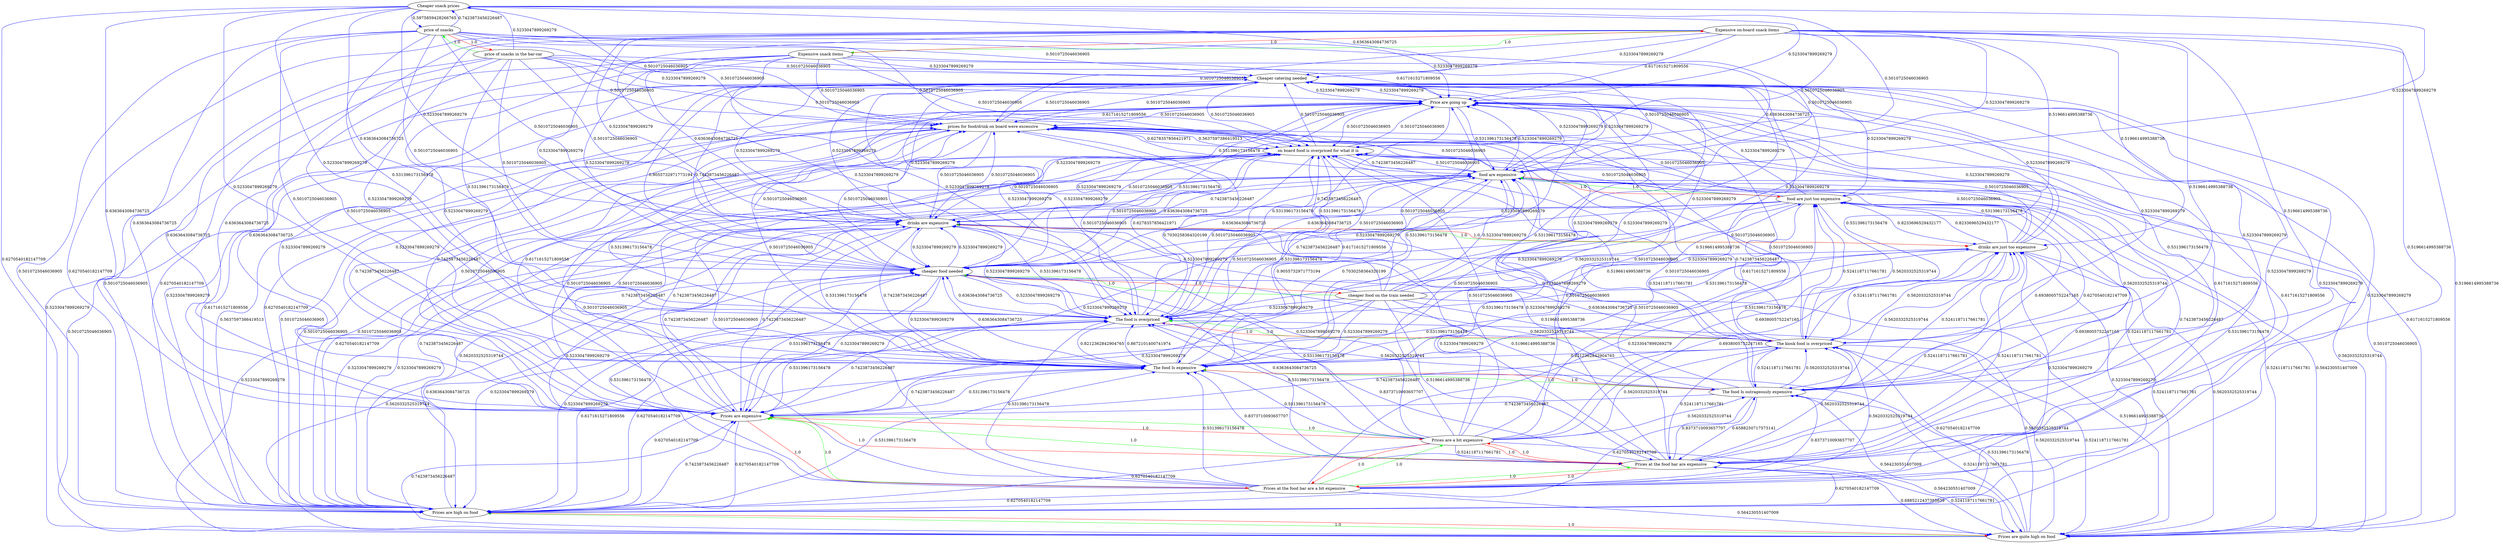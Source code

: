 digraph rawGraph {
"Cheaper catering needed";"Cheaper snack prices";"Expensive on-board snack items";"Expensive snack items";"Price are going up";"Prices are quite high on food";"Prices are high on food";"Prices at the food bar are a bit expensive";"Prices at the food bar are expensive";"Prices are expensive";"Prices are a bit expensive";"The food Is outrageously expensive";"The food Is expensive";"The kiosk food is overpriced";"The food is overpriced";"cheaper food on the train needed";"cheaper food needed";"drinks are just too expensive";"drinks are expensive";"food are just too expensive";"food are expensive";"on board food is overpriced for what it is";"price of snacks in the bar-car";"price of snacks";"prices for food/drink on board were excessive";"Cheaper snack prices" -> "Cheaper catering needed" [label=0.6363643084736725] [color=blue]
"Expensive on-board snack items" -> "Expensive snack items" [label=1.0] [color=green]
"Expensive snack items" -> "Expensive on-board snack items" [label=1.0] [color=red]
"Cheaper snack prices" -> "Price are going up" [label=0.5233047899269279] [color=blue]
"Prices are quite high on food" -> "Prices are high on food" [label=1.0] [color=green]
"Prices are high on food" -> "Prices are quite high on food" [label=1.0] [color=red]
"Prices are high on food" -> "Price are going up" [label=0.6171615271809556] [color=blue]
"Prices are quite high on food" -> "Price are going up" [label=0.6171615271809556] [color=blue]
"Prices at the food bar are a bit expensive" -> "Prices at the food bar are expensive" [label=1.0] [color=green]
"Prices at the food bar are expensive" -> "Prices are expensive" [label=1.0] [color=green]
"Prices at the food bar are a bit expensive" -> "Prices are a bit expensive" [label=1.0] [color=green]
"Prices are a bit expensive" -> "Prices are expensive" [label=1.0] [color=green]
"Prices at the food bar are a bit expensive" -> "Prices are expensive" [label=1.0] [color=green]
"Prices at the food bar are expensive" -> "Prices at the food bar are a bit expensive" [label=1.0] [color=red]
"Prices at the food bar are expensive" -> "Prices are a bit expensive" [label=1.0] [color=red]
"Prices are expensive" -> "Prices at the food bar are a bit expensive" [label=1.0] [color=red]
"Prices are expensive" -> "Prices at the food bar are expensive" [label=1.0] [color=red]
"Prices are expensive" -> "Prices are a bit expensive" [label=1.0] [color=red]
"Prices are a bit expensive" -> "Prices at the food bar are a bit expensive" [label=1.0] [color=red]
"Prices are a bit expensive" -> "Prices at the food bar are expensive" [label=1.0] [color=red]
"Expensive snack items" -> "Prices are expensive" [label=0.6363643084736725] [color=blue]
"Prices are high on food" -> "Prices are expensive" [label=0.7423873456226487] [color=blue]
"Prices are expensive" -> "Prices are high on food" [label=0.6270540182147709] [color=blue]
"Prices are a bit expensive" -> "Prices are quite high on food" [label=0.564230551407009] [color=blue]
"Prices at the food bar are expensive" -> "Prices are quite high on food" [label=0.6885212437385639] [color=blue]
"Price are going up" -> "Prices are expensive" [label=0.7423873456226487] [color=blue]
"Prices are expensive" -> "Price are going up" [label=0.6171615271809556] [color=blue]
"Cheaper snack prices" -> "Prices are expensive" [label=0.6363643084736725] [color=blue]
"Cheaper snack prices" -> "Prices are high on food" [label=0.6270540182147709] [color=blue]
"Expensive on-board snack items" -> "Prices are expensive" [label=0.6363643084736725] [color=blue]
"Expensive snack items" -> "Prices are high on food" [label=0.6270540182147709] [color=blue]
"Expensive snack items" -> "Price are going up" [label=0.6171615271809556] [color=blue]
"Price are going up" -> "Prices are high on food" [label=0.6270540182147709] [color=blue]
"Prices are quite high on food" -> "Prices are expensive" [label=0.7423873456226487] [color=blue]
"Prices at the food bar are a bit expensive" -> "Prices are high on food" [label=0.6270540182147709] [color=blue]
"Prices at the food bar are a bit expensive" -> "Price are going up" [label=0.6171615271809556] [color=blue]
"Prices at the food bar are a bit expensive" -> "Prices are quite high on food" [label=0.564230551407009] [color=blue]
"Prices at the food bar are expensive" -> "Prices are high on food" [label=0.6270540182147709] [color=blue]
"Prices at the food bar are expensive" -> "Price are going up" [label=0.6171615271809556] [color=blue]
"Prices are a bit expensive" -> "Prices are high on food" [label=0.6270540182147709] [color=blue]
"Prices are a bit expensive" -> "Price are going up" [label=0.6171615271809556] [color=blue]
"Expensive on-board snack items" -> "Prices are high on food" [label=0.6270540182147709] [color=blue]
"Expensive on-board snack items" -> "Price are going up" [label=0.6171615271809556] [color=blue]
"The food Is outrageously expensive" -> "The food Is expensive" [label=1.0] [color=green]
"The food Is expensive" -> "The food Is outrageously expensive" [label=1.0] [color=red]
"Expensive snack items" -> "The food Is expensive" [label=0.5233047899269279] [color=blue]
"Cheaper catering needed" -> "The food Is expensive" [label=0.5233047899269279] [color=blue]
"Prices are expensive" -> "The food Is expensive" [label=0.531396173156478] [color=blue]
"The food Is expensive" -> "Prices are expensive" [label=0.7423873456226487] [color=blue]
"Prices at the food bar are expensive" -> "The food Is outrageously expensive" [label=0.8373710093657707] [color=blue]
"The food Is outrageously expensive" -> "Prices at the food bar are expensive" [label=0.6588250717573141] [color=blue]
"Prices are high on food" -> "The food Is expensive" [label=0.531396173156478] [color=blue]
"The food Is expensive" -> "Prices are high on food" [label=0.6270540182147709] [color=blue]
"The food Is outrageously expensive" -> "Prices are quite high on food" [label=0.564230551407009] [color=blue]
"Cheaper catering needed" -> "Prices are expensive" [label=0.5233047899269279] [color=blue]
"Cheaper catering needed" -> "Prices are high on food" [label=0.5233047899269279] [color=blue]
"Cheaper snack prices" -> "The food Is expensive" [label=0.5233047899269279] [color=blue]
"Expensive on-board snack items" -> "The food Is expensive" [label=0.5233047899269279] [color=blue]
"Price are going up" -> "The food Is expensive" [label=0.531396173156478] [color=blue]
"Prices are quite high on food" -> "The food Is expensive" [label=0.531396173156478] [color=blue]
"Prices at the food bar are a bit expensive" -> "The food Is outrageously expensive" [label=0.8373710093657707] [color=blue]
"Prices at the food bar are a bit expensive" -> "The food Is expensive" [label=0.531396173156478] [color=blue]
"Prices at the food bar are expensive" -> "The food Is expensive" [label=0.8373710093657707] [color=blue]
"Prices are a bit expensive" -> "The food Is expensive" [label=0.531396173156478] [color=blue]
"The food Is outrageously expensive" -> "Prices are expensive" [label=0.7423873456226487] [color=blue]
"The food Is outrageously expensive" -> "Prices are high on food" [label=0.6270540182147709] [color=blue]
"The food Is outrageously expensive" -> "Price are going up" [label=0.531396173156478] [color=blue]
"The food Is expensive" -> "Price are going up" [label=0.531396173156478] [color=blue]
"Cheaper catering needed" -> "Price are going up" [label=0.5233047899269279] [color=blue]
"The kiosk food is overpriced" -> "The food is overpriced" [label=1.0] [color=green]
"The food is overpriced" -> "The kiosk food is overpriced" [label=1.0] [color=red]
"The food Is expensive" -> "The food is overpriced" [label=0.8672101400741974] [color=blue]
"The food is overpriced" -> "The food Is expensive" [label=0.8212362842904765] [color=blue]
"The food Is outrageously expensive" -> "The kiosk food is overpriced" [label=0.5620332525319744] [color=blue]
"Cheaper catering needed" -> "The food is overpriced" [label=0.5233047899269279] [color=blue]
"Prices are high on food" -> "The food is overpriced" [label=0.6171615271809556] [color=blue]
"Prices are quite high on food" -> "The kiosk food is overpriced" [label=0.5620332525319744] [color=blue]
"Cheaper snack prices" -> "The food is overpriced" [label=0.5233047899269279] [color=blue]
"Expensive on-board snack items" -> "The food is overpriced" [label=0.5233047899269279] [color=blue]
"Expensive snack items" -> "The food is overpriced" [label=0.5233047899269279] [color=blue]
"Price are going up" -> "The food is overpriced" [label=0.531396173156478] [color=blue]
"Prices are quite high on food" -> "The food is overpriced" [label=0.5620332525319744] [color=blue]
"Prices at the food bar are a bit expensive" -> "The food is overpriced" [label=0.531396173156478] [color=blue]
"Prices at the food bar are a bit expensive" -> "The kiosk food is overpriced" [label=0.5620332525319744] [color=blue]
"Prices at the food bar are expensive" -> "The food is overpriced" [label=0.8373710093657707] [color=blue]
"Prices at the food bar are expensive" -> "The kiosk food is overpriced" [label=0.5620332525319744] [color=blue]
"Prices are expensive" -> "The food is overpriced" [label=0.531396173156478] [color=blue]
"Prices are a bit expensive" -> "The food is overpriced" [label=0.531396173156478] [color=blue]
"Prices are a bit expensive" -> "The kiosk food is overpriced" [label=0.5620332525319744] [color=blue]
"The food Is outrageously expensive" -> "The food is overpriced" [label=0.5620332525319744] [color=blue]
"The kiosk food is overpriced" -> "The food Is expensive" [label=0.8212362842904765] [color=blue]
"The food is overpriced" -> "Prices are expensive" [label=0.7423873456226487] [color=blue]
"The food is overpriced" -> "Prices are high on food" [label=0.6270540182147709] [color=blue]
"The food is overpriced" -> "Price are going up" [label=0.531396173156478] [color=blue]
"The kiosk food is overpriced" -> "Prices are expensive" [label=0.7423873456226487] [color=blue]
"The kiosk food is overpriced" -> "Prices are high on food" [label=0.6270540182147709] [color=blue]
"The kiosk food is overpriced" -> "Price are going up" [label=0.531396173156478] [color=blue]
"cheaper food on the train needed" -> "cheaper food needed" [label=1.0] [color=green]
"cheaper food needed" -> "cheaper food on the train needed" [label=1.0] [color=red]
"cheaper food needed" -> "The food is overpriced" [label=0.5233047899269279] [color=blue]
"The food is overpriced" -> "cheaper food needed" [label=0.6363643084736725] [color=blue]
"cheaper food needed" -> "The food Is expensive" [label=0.5233047899269279] [color=blue]
"The food Is expensive" -> "cheaper food needed" [label=0.6363643084736725] [color=blue]
"cheaper food needed" -> "Cheaper catering needed" [label=0.7423873456226487] [color=blue]
"Cheaper catering needed" -> "cheaper food needed" [label=0.9055732971773194] [color=blue]
"Prices are high on food" -> "cheaper food needed" [label=0.6363643084736725] [color=blue]
"Cheaper snack prices" -> "cheaper food needed" [label=0.6363643084736725] [color=blue]
"Expensive on-board snack items" -> "cheaper food needed" [label=0.5233047899269279] [color=blue]
"Expensive snack items" -> "cheaper food needed" [label=0.5233047899269279] [color=blue]
"Price are going up" -> "cheaper food needed" [label=0.531396173156478] [color=blue]
"Prices are quite high on food" -> "cheaper food needed" [label=0.5620332525319744] [color=blue]
"Prices are high on food" -> "Cheaper catering needed" [label=0.5233047899269279] [color=blue]
"Prices at the food bar are a bit expensive" -> "Cheaper catering needed" [label=0.5233047899269279] [color=blue]
"Prices at the food bar are a bit expensive" -> "cheaper food needed" [label=0.531396173156478] [color=blue]
"Prices at the food bar are expensive" -> "Cheaper catering needed" [label=0.5233047899269279] [color=blue]
"Prices at the food bar are expensive" -> "cheaper food needed" [label=0.6363643084736725] [color=blue]
"Prices are expensive" -> "Cheaper catering needed" [label=0.5233047899269279] [color=blue]
"Prices are expensive" -> "cheaper food needed" [label=0.531396173156478] [color=blue]
"Prices are a bit expensive" -> "Cheaper catering needed" [label=0.5233047899269279] [color=blue]
"Prices are a bit expensive" -> "cheaper food needed" [label=0.531396173156478] [color=blue]
"The food Is outrageously expensive" -> "Cheaper catering needed" [label=0.5233047899269279] [color=blue]
"The food Is outrageously expensive" -> "cheaper food needed" [label=0.5620332525319744] [color=blue]
"The food Is expensive" -> "Cheaper catering needed" [label=0.5233047899269279] [color=blue]
"The kiosk food is overpriced" -> "Cheaper catering needed" [label=0.5233047899269279] [color=blue]
"The kiosk food is overpriced" -> "cheaper food needed" [label=0.6363643084736725] [color=blue]
"The food is overpriced" -> "Cheaper catering needed" [label=0.5233047899269279] [color=blue]
"cheaper food on the train needed" -> "The food is overpriced" [label=0.5233047899269279] [color=blue]
"cheaper food on the train needed" -> "The food Is expensive" [label=0.5233047899269279] [color=blue]
"cheaper food on the train needed" -> "Cheaper catering needed" [label=0.5233047899269279] [color=blue]
"cheaper food needed" -> "Prices are expensive" [label=0.5233047899269279] [color=blue]
"cheaper food needed" -> "Prices are high on food" [label=0.5233047899269279] [color=blue]
"cheaper food needed" -> "Price are going up" [label=0.5233047899269279] [color=blue]
"Expensive on-board snack items" -> "Cheaper catering needed" [label=0.5233047899269279] [color=blue]
"Expensive snack items" -> "Cheaper catering needed" [label=0.5233047899269279] [color=blue]
"Price are going up" -> "Cheaper catering needed" [label=0.5233047899269279] [color=blue]
"Prices are quite high on food" -> "Cheaper catering needed" [label=0.5233047899269279] [color=blue]
"cheaper food on the train needed" -> "Prices are expensive" [label=0.5233047899269279] [color=blue]
"cheaper food on the train needed" -> "Prices are high on food" [label=0.5233047899269279] [color=blue]
"cheaper food on the train needed" -> "Price are going up" [label=0.5233047899269279] [color=blue]
"drinks are just too expensive" -> "drinks are expensive" [label=1.0] [color=green]
"drinks are expensive" -> "drinks are just too expensive" [label=1.0] [color=red]
"Expensive snack items" -> "drinks are expensive" [label=0.6363643084736725] [color=blue]
"Expensive on-board snack items" -> "drinks are just too expensive" [label=0.5196614995388736] [color=blue]
"drinks are expensive" -> "The food Is expensive" [label=0.531396173156478] [color=blue]
"The food Is expensive" -> "drinks are expensive" [label=0.7423873456226487] [color=blue]
"The food Is outrageously expensive" -> "drinks are just too expensive" [label=0.5241187117661781] [color=blue]
"Prices are expensive" -> "drinks are expensive" [label=0.7423873456226487] [color=blue]
"drinks are expensive" -> "Prices are expensive" [label=0.7423873456226487] [color=blue]
"Prices are a bit expensive" -> "drinks are just too expensive" [label=0.6938005752247165] [color=blue]
"Prices at the food bar are expensive" -> "drinks are just too expensive" [label=0.5241187117661781] [color=blue]
"Cheaper catering needed" -> "drinks are expensive" [label=0.5233047899269279] [color=blue]
"Cheaper snack prices" -> "drinks are expensive" [label=0.5233047899269279] [color=blue]
"Expensive on-board snack items" -> "drinks are expensive" [label=0.5233047899269279] [color=blue]
"Price are going up" -> "drinks are expensive" [label=0.5233047899269279] [color=blue]
"Prices are quite high on food" -> "drinks are expensive" [label=0.5233047899269279] [color=blue]
"Prices are high on food" -> "drinks are expensive" [label=0.5233047899269279] [color=blue]
"Prices at the food bar are a bit expensive" -> "drinks are just too expensive" [label=0.5233047899269279] [color=blue]
"Prices at the food bar are a bit expensive" -> "drinks are expensive" [label=0.5233047899269279] [color=blue]
"Prices at the food bar are expensive" -> "drinks are expensive" [label=0.5233047899269279] [color=blue]
"Prices are a bit expensive" -> "drinks are expensive" [label=0.5233047899269279] [color=blue]
"The food Is outrageously expensive" -> "drinks are expensive" [label=0.5233047899269279] [color=blue]
"The kiosk food is overpriced" -> "drinks are expensive" [label=0.5233047899269279] [color=blue]
"The food is overpriced" -> "drinks are expensive" [label=0.5233047899269279] [color=blue]
"cheaper food on the train needed" -> "drinks are expensive" [label=0.5233047899269279] [color=blue]
"cheaper food needed" -> "drinks are expensive" [label=0.5233047899269279] [color=blue]
"drinks are just too expensive" -> "The food Is expensive" [label=0.531396173156478] [color=blue]
"drinks are just too expensive" -> "Prices are expensive" [label=0.531396173156478] [color=blue]
"drinks are expensive" -> "The food is overpriced" [label=0.531396173156478] [color=blue]
"drinks are expensive" -> "Cheaper catering needed" [label=0.5233047899269279] [color=blue]
"drinks are expensive" -> "Prices are high on food" [label=0.5233047899269279] [color=blue]
"drinks are expensive" -> "cheaper food needed" [label=0.5233047899269279] [color=blue]
"drinks are expensive" -> "Price are going up" [label=0.5233047899269279] [color=blue]
"drinks are just too expensive" -> "The food is overpriced" [label=0.531396173156478] [color=blue]
"drinks are just too expensive" -> "Cheaper catering needed" [label=0.5233047899269279] [color=blue]
"drinks are just too expensive" -> "Prices are high on food" [label=0.5233047899269279] [color=blue]
"drinks are just too expensive" -> "cheaper food needed" [label=0.5233047899269279] [color=blue]
"drinks are just too expensive" -> "Price are going up" [label=0.5233047899269279] [color=blue]
"food are just too expensive" -> "food are expensive" [label=1.0] [color=green]
"food are expensive" -> "food are just too expensive" [label=1.0] [color=red]
"food are expensive" -> "The food is overpriced" [label=0.6171615271809556] [color=blue]
"The food is overpriced" -> "food are expensive" [label=0.7423873456226487] [color=blue]
"The kiosk food is overpriced" -> "food are just too expensive" [label=0.5241187117661781] [color=blue]
"food are just too expensive" -> "The kiosk food is overpriced" [label=0.5620332525319744] [color=blue]
"Expensive snack items" -> "food are expensive" [label=0.6363643084736725] [color=blue]
"Expensive on-board snack items" -> "food are just too expensive" [label=0.5196614995388736] [color=blue]
"food are expensive" -> "The food Is expensive" [label=0.7030258364320199] [color=blue]
"The food Is expensive" -> "food are expensive" [label=0.9055732971773194] [color=blue]
"The food Is outrageously expensive" -> "food are just too expensive" [label=0.6938005752247165] [color=blue]
"food are just too expensive" -> "The food Is outrageously expensive" [label=0.6270540182147709] [color=blue]
"food are expensive" -> "Prices are expensive" [label=0.7423873456226487] [color=blue]
"Prices are expensive" -> "food are expensive" [label=0.7423873456226487] [color=blue]
"Prices are a bit expensive" -> "food are just too expensive" [label=0.6938005752247165] [color=blue]
"Prices at the food bar are expensive" -> "food are just too expensive" [label=0.6938005752247165] [color=blue]
"food are expensive" -> "cheaper food needed" [label=0.6363643084736725] [color=blue]
"cheaper food needed" -> "food are expensive" [label=0.6363643084736725] [color=blue]
"cheaper food on the train needed" -> "food are just too expensive" [label=0.5196614995388736] [color=blue]
"food are expensive" -> "Prices are high on food" [label=0.6270540182147709] [color=blue]
"Prices are high on food" -> "food are expensive" [label=0.7423873456226487] [color=blue]
"Prices are quite high on food" -> "food are just too expensive" [label=0.5241187117661781] [color=blue]
"food are just too expensive" -> "Prices are quite high on food" [label=0.564230551407009] [color=blue]
"food are expensive" -> "drinks are expensive" [label=0.7423873456226487] [color=blue]
"drinks are expensive" -> "food are expensive" [label=0.7423873456226487] [color=blue]
"drinks are just too expensive" -> "food are just too expensive" [label=0.8233696529432177] [color=blue]
"food are just too expensive" -> "drinks are just too expensive" [label=0.8233696529432177] [color=blue]
"Cheaper catering needed" -> "food are expensive" [label=0.5233047899269279] [color=blue]
"Cheaper snack prices" -> "food are expensive" [label=0.5233047899269279] [color=blue]
"Expensive on-board snack items" -> "The kiosk food is overpriced" [label=0.5196614995388736] [color=blue]
"Expensive on-board snack items" -> "The food Is outrageously expensive" [label=0.5196614995388736] [color=blue]
"Expensive on-board snack items" -> "food are expensive" [label=0.5233047899269279] [color=blue]
"Expensive on-board snack items" -> "Prices are quite high on food" [label=0.5196614995388736] [color=blue]
"Price are going up" -> "food are expensive" [label=0.531396173156478] [color=blue]
"Prices are quite high on food" -> "The food Is outrageously expensive" [label=0.5241187117661781] [color=blue]
"Prices are quite high on food" -> "food are expensive" [label=0.5620332525319744] [color=blue]
"Prices are quite high on food" -> "drinks are just too expensive" [label=0.5241187117661781] [color=blue]
"Prices at the food bar are a bit expensive" -> "food are expensive" [label=0.531396173156478] [color=blue]
"Prices at the food bar are a bit expensive" -> "food are just too expensive" [label=0.5233047899269279] [color=blue]
"Prices at the food bar are expensive" -> "food are expensive" [label=0.7423873456226487] [color=blue]
"Prices are a bit expensive" -> "The food Is outrageously expensive" [label=0.5620332525319744] [color=blue]
"Prices are a bit expensive" -> "food are expensive" [label=0.531396173156478] [color=blue]
"The food Is outrageously expensive" -> "food are expensive" [label=0.5620332525319744] [color=blue]
"The kiosk food is overpriced" -> "The food Is outrageously expensive" [label=0.5241187117661781] [color=blue]
"The kiosk food is overpriced" -> "food are expensive" [label=0.7423873456226487] [color=blue]
"The kiosk food is overpriced" -> "Prices are quite high on food" [label=0.5241187117661781] [color=blue]
"The kiosk food is overpriced" -> "drinks are just too expensive" [label=0.5241187117661781] [color=blue]
"cheaper food on the train needed" -> "The kiosk food is overpriced" [label=0.5196614995388736] [color=blue]
"cheaper food on the train needed" -> "The food Is outrageously expensive" [label=0.5196614995388736] [color=blue]
"cheaper food on the train needed" -> "food are expensive" [label=0.5233047899269279] [color=blue]
"cheaper food on the train needed" -> "Prices are quite high on food" [label=0.5196614995388736] [color=blue]
"cheaper food on the train needed" -> "drinks are just too expensive" [label=0.5196614995388736] [color=blue]
"drinks are just too expensive" -> "The kiosk food is overpriced" [label=0.5620332525319744] [color=blue]
"drinks are just too expensive" -> "The food Is outrageously expensive" [label=0.5620332525319744] [color=blue]
"drinks are just too expensive" -> "food are expensive" [label=0.531396173156478] [color=blue]
"drinks are just too expensive" -> "Prices are quite high on food" [label=0.5620332525319744] [color=blue]
"food are just too expensive" -> "The food is overpriced" [label=0.5620332525319744] [color=blue]
"food are just too expensive" -> "The food Is expensive" [label=0.5241187117661781] [color=blue]
"food are just too expensive" -> "Cheaper catering needed" [label=0.5233047899269279] [color=blue]
"food are just too expensive" -> "Prices are expensive" [label=0.5233047899269279] [color=blue]
"food are just too expensive" -> "cheaper food needed" [label=0.5233047899269279] [color=blue]
"food are just too expensive" -> "Prices are high on food" [label=0.5620332525319744] [color=blue]
"food are just too expensive" -> "Price are going up" [label=0.5233047899269279] [color=blue]
"food are just too expensive" -> "drinks are expensive" [label=0.5233047899269279] [color=blue]
"food are just too expensive" -> "Prices at the food bar are expensive" [label=0.5241187117661781] [color=blue]
"food are expensive" -> "Cheaper catering needed" [label=0.5233047899269279] [color=blue]
"food are expensive" -> "Price are going up" [label=0.5233047899269279] [color=blue]
"Expensive on-board snack items" -> "Prices at the food bar are expensive" [label=0.5196614995388736] [color=blue]
"Prices are quite high on food" -> "Prices at the food bar are expensive" [label=0.5241187117661781] [color=blue]
"Prices are a bit expensive" -> "Prices at the food bar are expensive" [label=0.5241187117661781] [color=blue]
"The kiosk food is overpriced" -> "Prices at the food bar are expensive" [label=0.5241187117661781] [color=blue]
"cheaper food on the train needed" -> "Prices at the food bar are expensive" [label=0.5196614995388736] [color=blue]
"drinks are just too expensive" -> "Prices at the food bar are expensive" [label=0.5241187117661781] [color=blue]
"The food is overpriced" -> "on board food is overpriced for what it is" [label=0.5010725046036905] [color=blue]
"on board food is overpriced for what it is" -> "The food is overpriced" [label=0.7030258364320199] [color=blue]
"on board food is overpriced for what it is" -> "food are expensive" [label=0.7423873456226487] [color=blue]
"on board food is overpriced for what it is" -> "The food Is expensive" [label=0.531396173156478] [color=blue]
"on board food is overpriced for what it is" -> "cheaper food needed" [label=0.6363643084736725] [color=blue]
"Cheaper catering needed" -> "on board food is overpriced for what it is" [label=0.5010725046036905] [color=blue]
"Cheaper snack prices" -> "on board food is overpriced for what it is" [label=0.5010725046036905] [color=blue]
"Expensive on-board snack items" -> "on board food is overpriced for what it is" [label=0.5010725046036905] [color=blue]
"Expensive snack items" -> "on board food is overpriced for what it is" [label=0.5010725046036905] [color=blue]
"Price are going up" -> "on board food is overpriced for what it is" [label=0.5010725046036905] [color=blue]
"Prices are quite high on food" -> "on board food is overpriced for what it is" [label=0.5010725046036905] [color=blue]
"Prices are high on food" -> "on board food is overpriced for what it is" [label=0.5010725046036905] [color=blue]
"Prices at the food bar are a bit expensive" -> "on board food is overpriced for what it is" [label=0.5010725046036905] [color=blue]
"Prices at the food bar are expensive" -> "on board food is overpriced for what it is" [label=0.5010725046036905] [color=blue]
"Prices are expensive" -> "on board food is overpriced for what it is" [label=0.5010725046036905] [color=blue]
"Prices are a bit expensive" -> "on board food is overpriced for what it is" [label=0.5010725046036905] [color=blue]
"The food Is outrageously expensive" -> "on board food is overpriced for what it is" [label=0.5010725046036905] [color=blue]
"The food Is expensive" -> "on board food is overpriced for what it is" [label=0.5010725046036905] [color=blue]
"The kiosk food is overpriced" -> "on board food is overpriced for what it is" [label=0.5010725046036905] [color=blue]
"cheaper food on the train needed" -> "on board food is overpriced for what it is" [label=0.5010725046036905] [color=blue]
"cheaper food needed" -> "on board food is overpriced for what it is" [label=0.5010725046036905] [color=blue]
"drinks are just too expensive" -> "on board food is overpriced for what it is" [label=0.5010725046036905] [color=blue]
"drinks are expensive" -> "on board food is overpriced for what it is" [label=0.5010725046036905] [color=blue]
"food are just too expensive" -> "on board food is overpriced for what it is" [label=0.5010725046036905] [color=blue]
"food are expensive" -> "on board food is overpriced for what it is" [label=0.5010725046036905] [color=blue]
"on board food is overpriced for what it is" -> "Cheaper catering needed" [label=0.5010725046036905] [color=blue]
"on board food is overpriced for what it is" -> "Prices are expensive" [label=0.5010725046036905] [color=blue]
"on board food is overpriced for what it is" -> "Prices are high on food" [label=0.5010725046036905] [color=blue]
"on board food is overpriced for what it is" -> "Price are going up" [label=0.5010725046036905] [color=blue]
"on board food is overpriced for what it is" -> "drinks are expensive" [label=0.5010725046036905] [color=blue]
"price of snacks in the bar-car" -> "price of snacks" [label=1.0] [color=green]
"price of snacks" -> "price of snacks in the bar-car" [label=1.0] [color=red]
"price of snacks" -> "Prices are expensive" [label=0.6363643084736725] [color=blue]
"price of snacks" -> "Cheaper snack prices" [label=0.7423873456226487] [color=blue]
"Cheaper snack prices" -> "price of snacks" [label=0.5975859428266765] [color=blue]
"price of snacks" -> "Price are going up" [label=0.5233047899269279] [color=blue]
"price of snacks in the bar-car" -> "Prices are expensive" [label=0.6363643084736725] [color=blue]
"price of snacks in the bar-car" -> "Cheaper snack prices" [label=0.5233047899269279] [color=blue]
"price of snacks in the bar-car" -> "Price are going up" [label=0.5233047899269279] [color=blue]
"price of snacks" -> "The food is overpriced" [label=0.531396173156478] [color=blue]
"price of snacks" -> "on board food is overpriced for what it is" [label=0.5010725046036905] [color=blue]
"price of snacks" -> "The food Is expensive" [label=0.5010725046036905] [color=blue]
"price of snacks" -> "food are expensive" [label=0.5010725046036905] [color=blue]
"price of snacks" -> "Cheaper catering needed" [label=0.5010725046036905] [color=blue]
"price of snacks" -> "Prices are high on food" [label=0.5010725046036905] [color=blue]
"price of snacks" -> "cheaper food needed" [label=0.5010725046036905] [color=blue]
"price of snacks" -> "drinks are expensive" [label=0.5010725046036905] [color=blue]
"price of snacks in the bar-car" -> "The food is overpriced" [label=0.531396173156478] [color=blue]
"price of snacks in the bar-car" -> "on board food is overpriced for what it is" [label=0.5010725046036905] [color=blue]
"price of snacks in the bar-car" -> "The food Is expensive" [label=0.5010725046036905] [color=blue]
"price of snacks in the bar-car" -> "food are expensive" [label=0.5010725046036905] [color=blue]
"price of snacks in the bar-car" -> "Cheaper catering needed" [label=0.5010725046036905] [color=blue]
"price of snacks in the bar-car" -> "Prices are high on food" [label=0.5010725046036905] [color=blue]
"price of snacks in the bar-car" -> "cheaper food needed" [label=0.5010725046036905] [color=blue]
"price of snacks in the bar-car" -> "drinks are expensive" [label=0.5010725046036905] [color=blue]
"on board food is overpriced for what it is" -> "prices for food/drink on board were excessive" [label=0.5637597386419513] [color=blue]
"prices for food/drink on board were excessive" -> "on board food is overpriced for what it is" [label=0.6278357856421971] [color=blue]
"Prices are high on food" -> "prices for food/drink on board were excessive" [label=0.5637597386419513] [color=blue]
"prices for food/drink on board were excessive" -> "Prices are expensive" [label=0.7423873456226487] [color=blue]
"prices for food/drink on board were excessive" -> "Price are going up" [label=0.6171615271809556] [color=blue]
"Cheaper catering needed" -> "prices for food/drink on board were excessive" [label=0.5010725046036905] [color=blue]
"Cheaper snack prices" -> "prices for food/drink on board were excessive" [label=0.5010725046036905] [color=blue]
"Expensive on-board snack items" -> "prices for food/drink on board were excessive" [label=0.5010725046036905] [color=blue]
"Expensive snack items" -> "prices for food/drink on board were excessive" [label=0.5010725046036905] [color=blue]
"Price are going up" -> "prices for food/drink on board were excessive" [label=0.5010725046036905] [color=blue]
"Prices are quite high on food" -> "prices for food/drink on board were excessive" [label=0.5010725046036905] [color=blue]
"Prices at the food bar are a bit expensive" -> "prices for food/drink on board were excessive" [label=0.5010725046036905] [color=blue]
"Prices at the food bar are expensive" -> "prices for food/drink on board were excessive" [label=0.5010725046036905] [color=blue]
"Prices are expensive" -> "prices for food/drink on board were excessive" [label=0.5010725046036905] [color=blue]
"Prices are a bit expensive" -> "prices for food/drink on board were excessive" [label=0.5010725046036905] [color=blue]
"The food Is outrageously expensive" -> "prices for food/drink on board were excessive" [label=0.5010725046036905] [color=blue]
"The food Is expensive" -> "prices for food/drink on board were excessive" [label=0.5010725046036905] [color=blue]
"The kiosk food is overpriced" -> "prices for food/drink on board were excessive" [label=0.5010725046036905] [color=blue]
"The food is overpriced" -> "prices for food/drink on board were excessive" [label=0.5010725046036905] [color=blue]
"cheaper food on the train needed" -> "prices for food/drink on board were excessive" [label=0.5010725046036905] [color=blue]
"cheaper food needed" -> "prices for food/drink on board were excessive" [label=0.5010725046036905] [color=blue]
"drinks are just too expensive" -> "prices for food/drink on board were excessive" [label=0.5010725046036905] [color=blue]
"drinks are expensive" -> "prices for food/drink on board were excessive" [label=0.5010725046036905] [color=blue]
"food are just too expensive" -> "prices for food/drink on board were excessive" [label=0.5010725046036905] [color=blue]
"food are expensive" -> "prices for food/drink on board were excessive" [label=0.5010725046036905] [color=blue]
"price of snacks in the bar-car" -> "prices for food/drink on board were excessive" [label=0.5010725046036905] [color=blue]
"price of snacks" -> "prices for food/drink on board were excessive" [label=0.5010725046036905] [color=blue]
"prices for food/drink on board were excessive" -> "The food is overpriced" [label=0.6278357856421971] [color=blue]
"prices for food/drink on board were excessive" -> "food are expensive" [label=0.531396173156478] [color=blue]
"prices for food/drink on board were excessive" -> "The food Is expensive" [label=0.531396173156478] [color=blue]
"prices for food/drink on board were excessive" -> "Cheaper catering needed" [label=0.5010725046036905] [color=blue]
"prices for food/drink on board were excessive" -> "cheaper food needed" [label=0.5010725046036905] [color=blue]
"prices for food/drink on board were excessive" -> "Prices are high on food" [label=0.5010725046036905] [color=blue]
"prices for food/drink on board were excessive" -> "drinks are expensive" [label=0.5010725046036905] [color=blue]
}